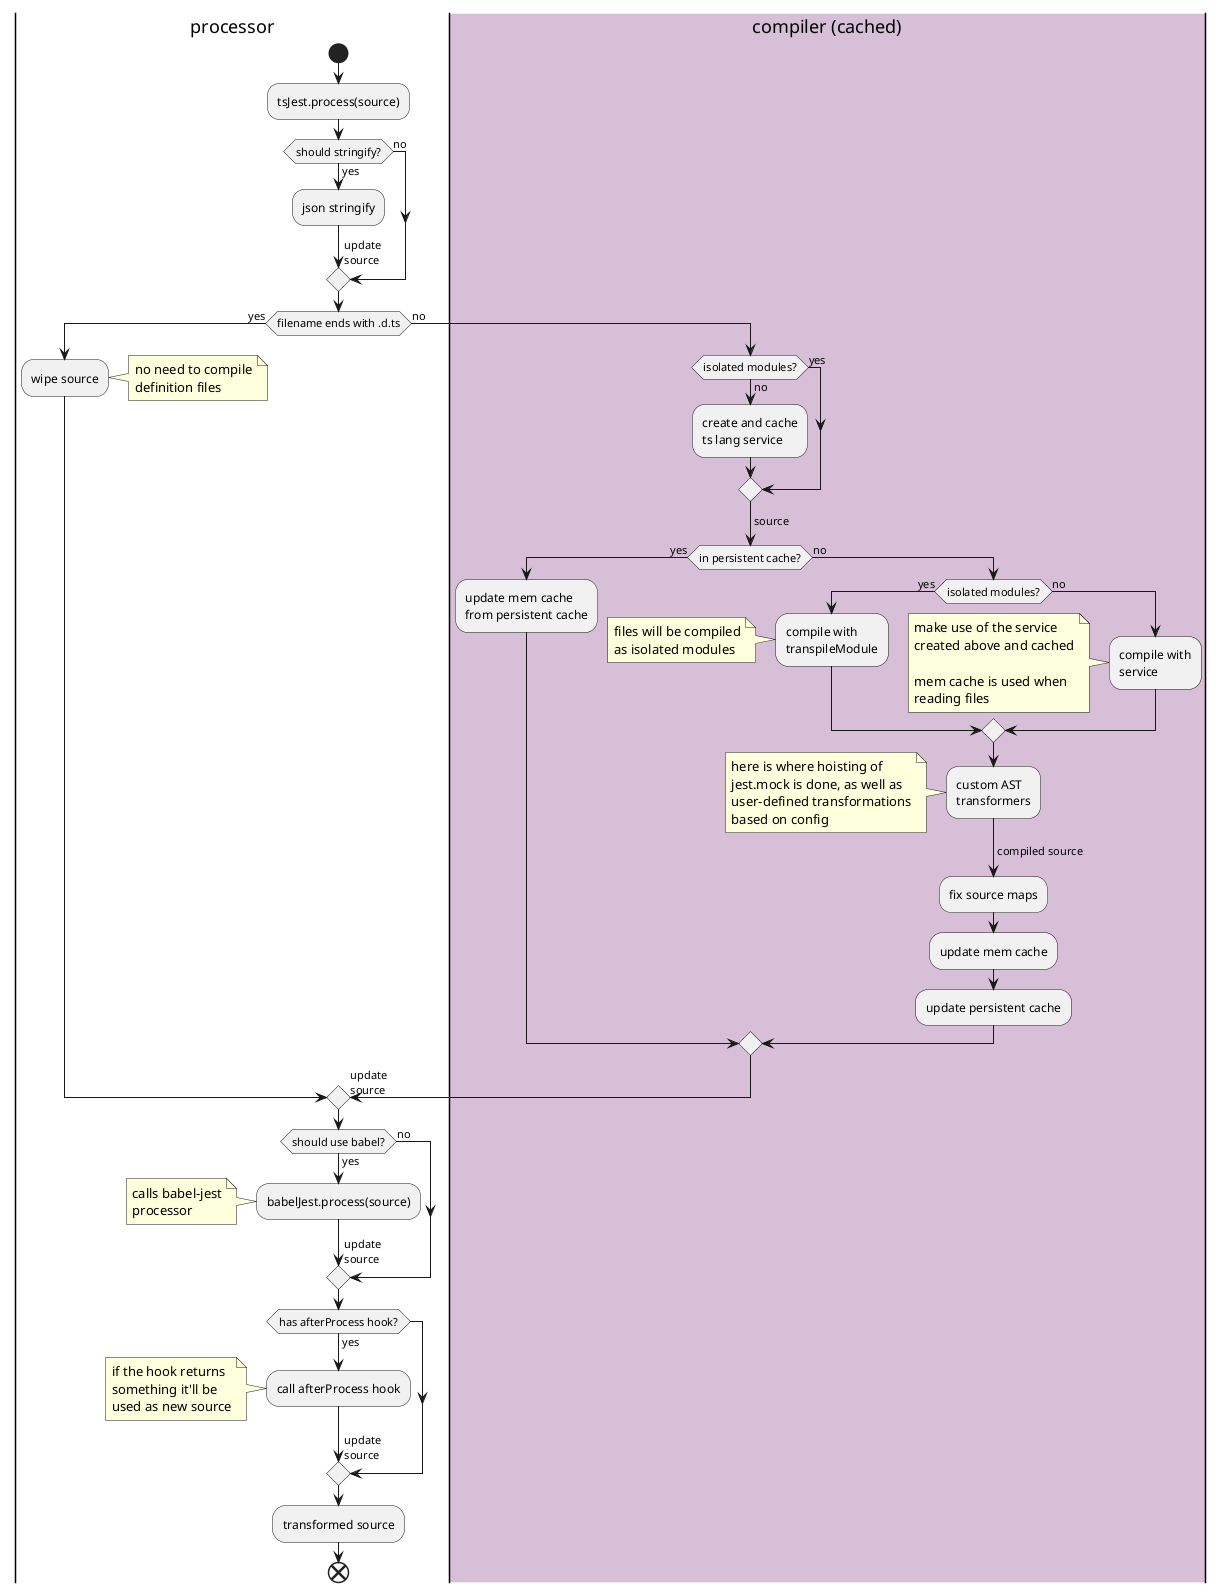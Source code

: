 @startuml


|processor|
start

:tsJest.process(source);

if (should stringify?) then (yes)
  :json stringify;
  -> update
  source;

else (no)
endif

if (filename ends with .d.ts) then (yes)
  :wipe source;
  note right
    no need to compile
    definition files
  end note

else (no)

  |#Thistle|compiler (cached)|
  if (isolated modules?) then (yes)
  else (no)
    :create and cache
    ts lang service;
  endif

  -> source;

  if (in persistent cache?) then (yes)
    :update mem cache
    from persistent cache;

  else (no)
    if (isolated modules?) then (yes)
      :compile with
      transpileModule;
      note left
        files will be compiled
        as isolated modules
      end note

    else (no)
      :compile with
      service;
      note left
        make use of the service
        created above and cached

        mem cache is used when
        reading files
      end note

    endif

    :custom AST
    transformers;
    note left
      here is where hoisting of
      jest.mock is done, as well as
      user-defined transformations
      based on config
    end note

    -> compiled source;

    :fix source maps;
    :update mem cache;
    :update persistent cache;

  endif
  |processor|

  -> update
  source;

endif

if (should use babel?) then (yes)
  :babelJest.process(source);
  note left
    calls babel-jest
    processor
  end note
  -> update
  source;

else (no)
endif

if (has afterProcess hook?) then (yes)
  :call afterProcess hook;
  -> update
  source;
  note left
    if the hook returns
    something it'll be
    used as new source
  end note

endif

:transformed source;

end


@enduml